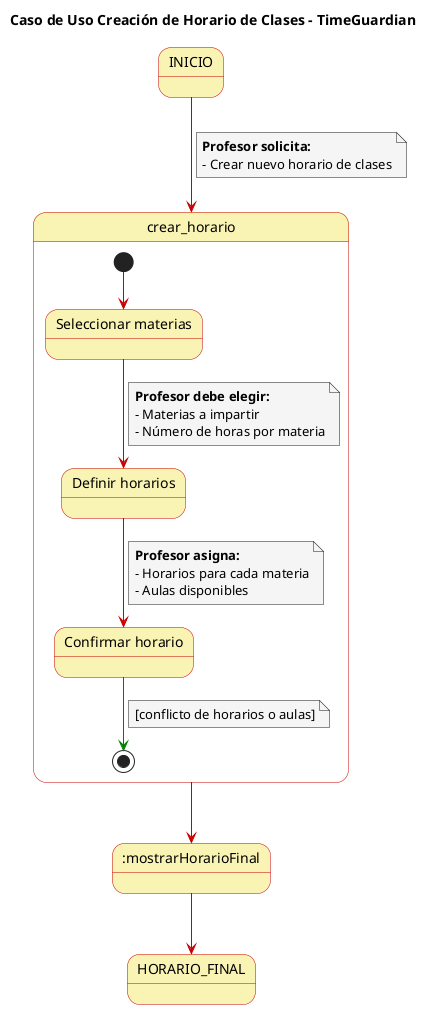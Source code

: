 @startuml

skinparam state {
  BackgroundColor #faf4b4
  BorderColor #c90000
}

skinparam note {
  BackgroundColor #f5f5f5
}

skinparam linetype polyline

title Caso de Uso Creación de Horario de Clases - TimeGuardian

INICIO -[#c90000]-> crear_horario
note on link
  **Profesor solicita:**
  - Crear nuevo horario de clases
end note

state crear_horario {
  state "Seleccionar materias" as A
  state "Definir horarios" as B
  state "Confirmar horario" as C

  [*] -[#c90000]-> A
  A -[#c90000]-> B
  note on link
      **Profesor debe elegir:**
      - Materias a impartir
      - Número de horas por materia
  end note
  B -[#c90000]-> C
  note on link
    **Profesor asigna:**
    - Horarios para cada materia
    - Aulas disponibles
  end note
  C -[#green]-> [*]
  note on link
    [conflicto de horarios o aulas]
  end note
}

crear_horario -[#c90000]-> :mostrarHorarioFinal

:mostrarHorarioFinal -[#c90000]-> HORARIO_FINAL

@enduml
